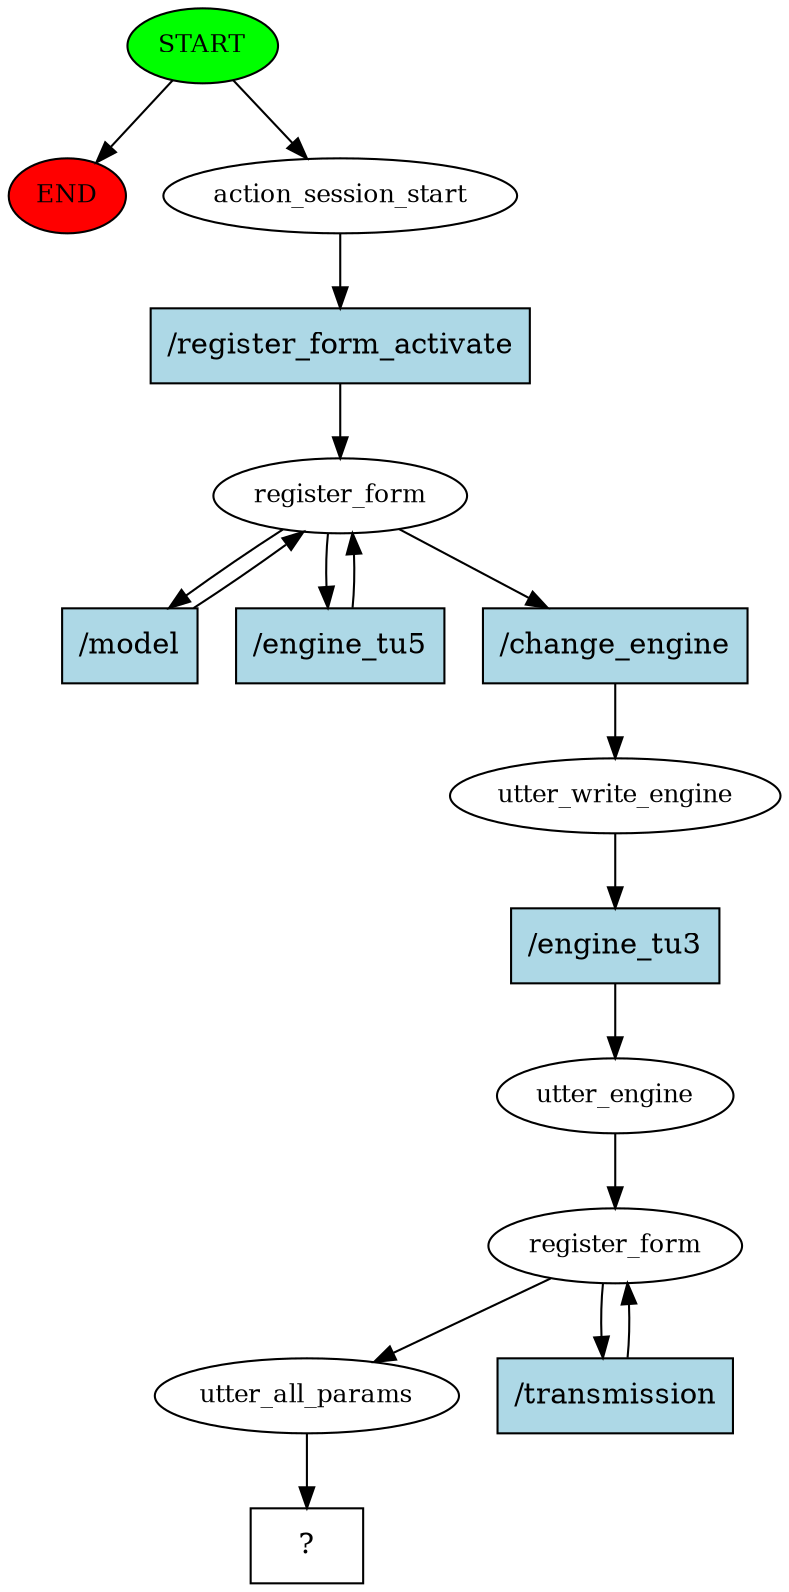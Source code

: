 digraph  {
0 [class="start active", fillcolor=green, fontsize=12, label=START, style=filled];
"-1" [class=end, fillcolor=red, fontsize=12, label=END, style=filled];
1 [class=active, fontsize=12, label=action_session_start];
2 [class=active, fontsize=12, label=register_form];
5 [class=active, fontsize=12, label=utter_write_engine];
6 [class=active, fontsize=12, label=utter_engine];
7 [class=active, fontsize=12, label=register_form];
9 [class=active, fontsize=12, label=utter_all_params];
10 [class="intent dashed active", label="  ?  ", shape=rect];
11 [class="intent active", fillcolor=lightblue, label="/register_form_activate", shape=rect, style=filled];
12 [class="intent active", fillcolor=lightblue, label="/model", shape=rect, style=filled];
13 [class="intent active", fillcolor=lightblue, label="/engine_tu5", shape=rect, style=filled];
14 [class="intent active", fillcolor=lightblue, label="/change_engine", shape=rect, style=filled];
15 [class="intent active", fillcolor=lightblue, label="/engine_tu3", shape=rect, style=filled];
16 [class="intent active", fillcolor=lightblue, label="/transmission", shape=rect, style=filled];
0 -> "-1"  [class="", key=NONE, label=""];
0 -> 1  [class=active, key=NONE, label=""];
1 -> 11  [class=active, key=0];
2 -> 12  [class=active, key=0];
2 -> 13  [class=active, key=0];
2 -> 14  [class=active, key=0];
5 -> 15  [class=active, key=0];
6 -> 7  [class=active, key=NONE, label=""];
7 -> 9  [class=active, key=NONE, label=""];
7 -> 16  [class=active, key=0];
9 -> 10  [class=active, key=NONE, label=""];
11 -> 2  [class=active, key=0];
12 -> 2  [class=active, key=0];
13 -> 2  [class=active, key=0];
14 -> 5  [class=active, key=0];
15 -> 6  [class=active, key=0];
16 -> 7  [class=active, key=0];
}

